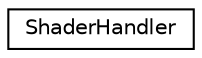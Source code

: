 digraph "Graphical Class Hierarchy"
{
 // INTERACTIVE_SVG=YES
 // LATEX_PDF_SIZE
  edge [fontname="Helvetica",fontsize="10",labelfontname="Helvetica",labelfontsize="10"];
  node [fontname="Helvetica",fontsize="10",shape=record];
  rankdir="LR";
  Node0 [label="ShaderHandler",height=0.2,width=0.4,color="black", fillcolor="white", style="filled",URL="$de/d51/class_shader_handler.html",tooltip=" "];
}
